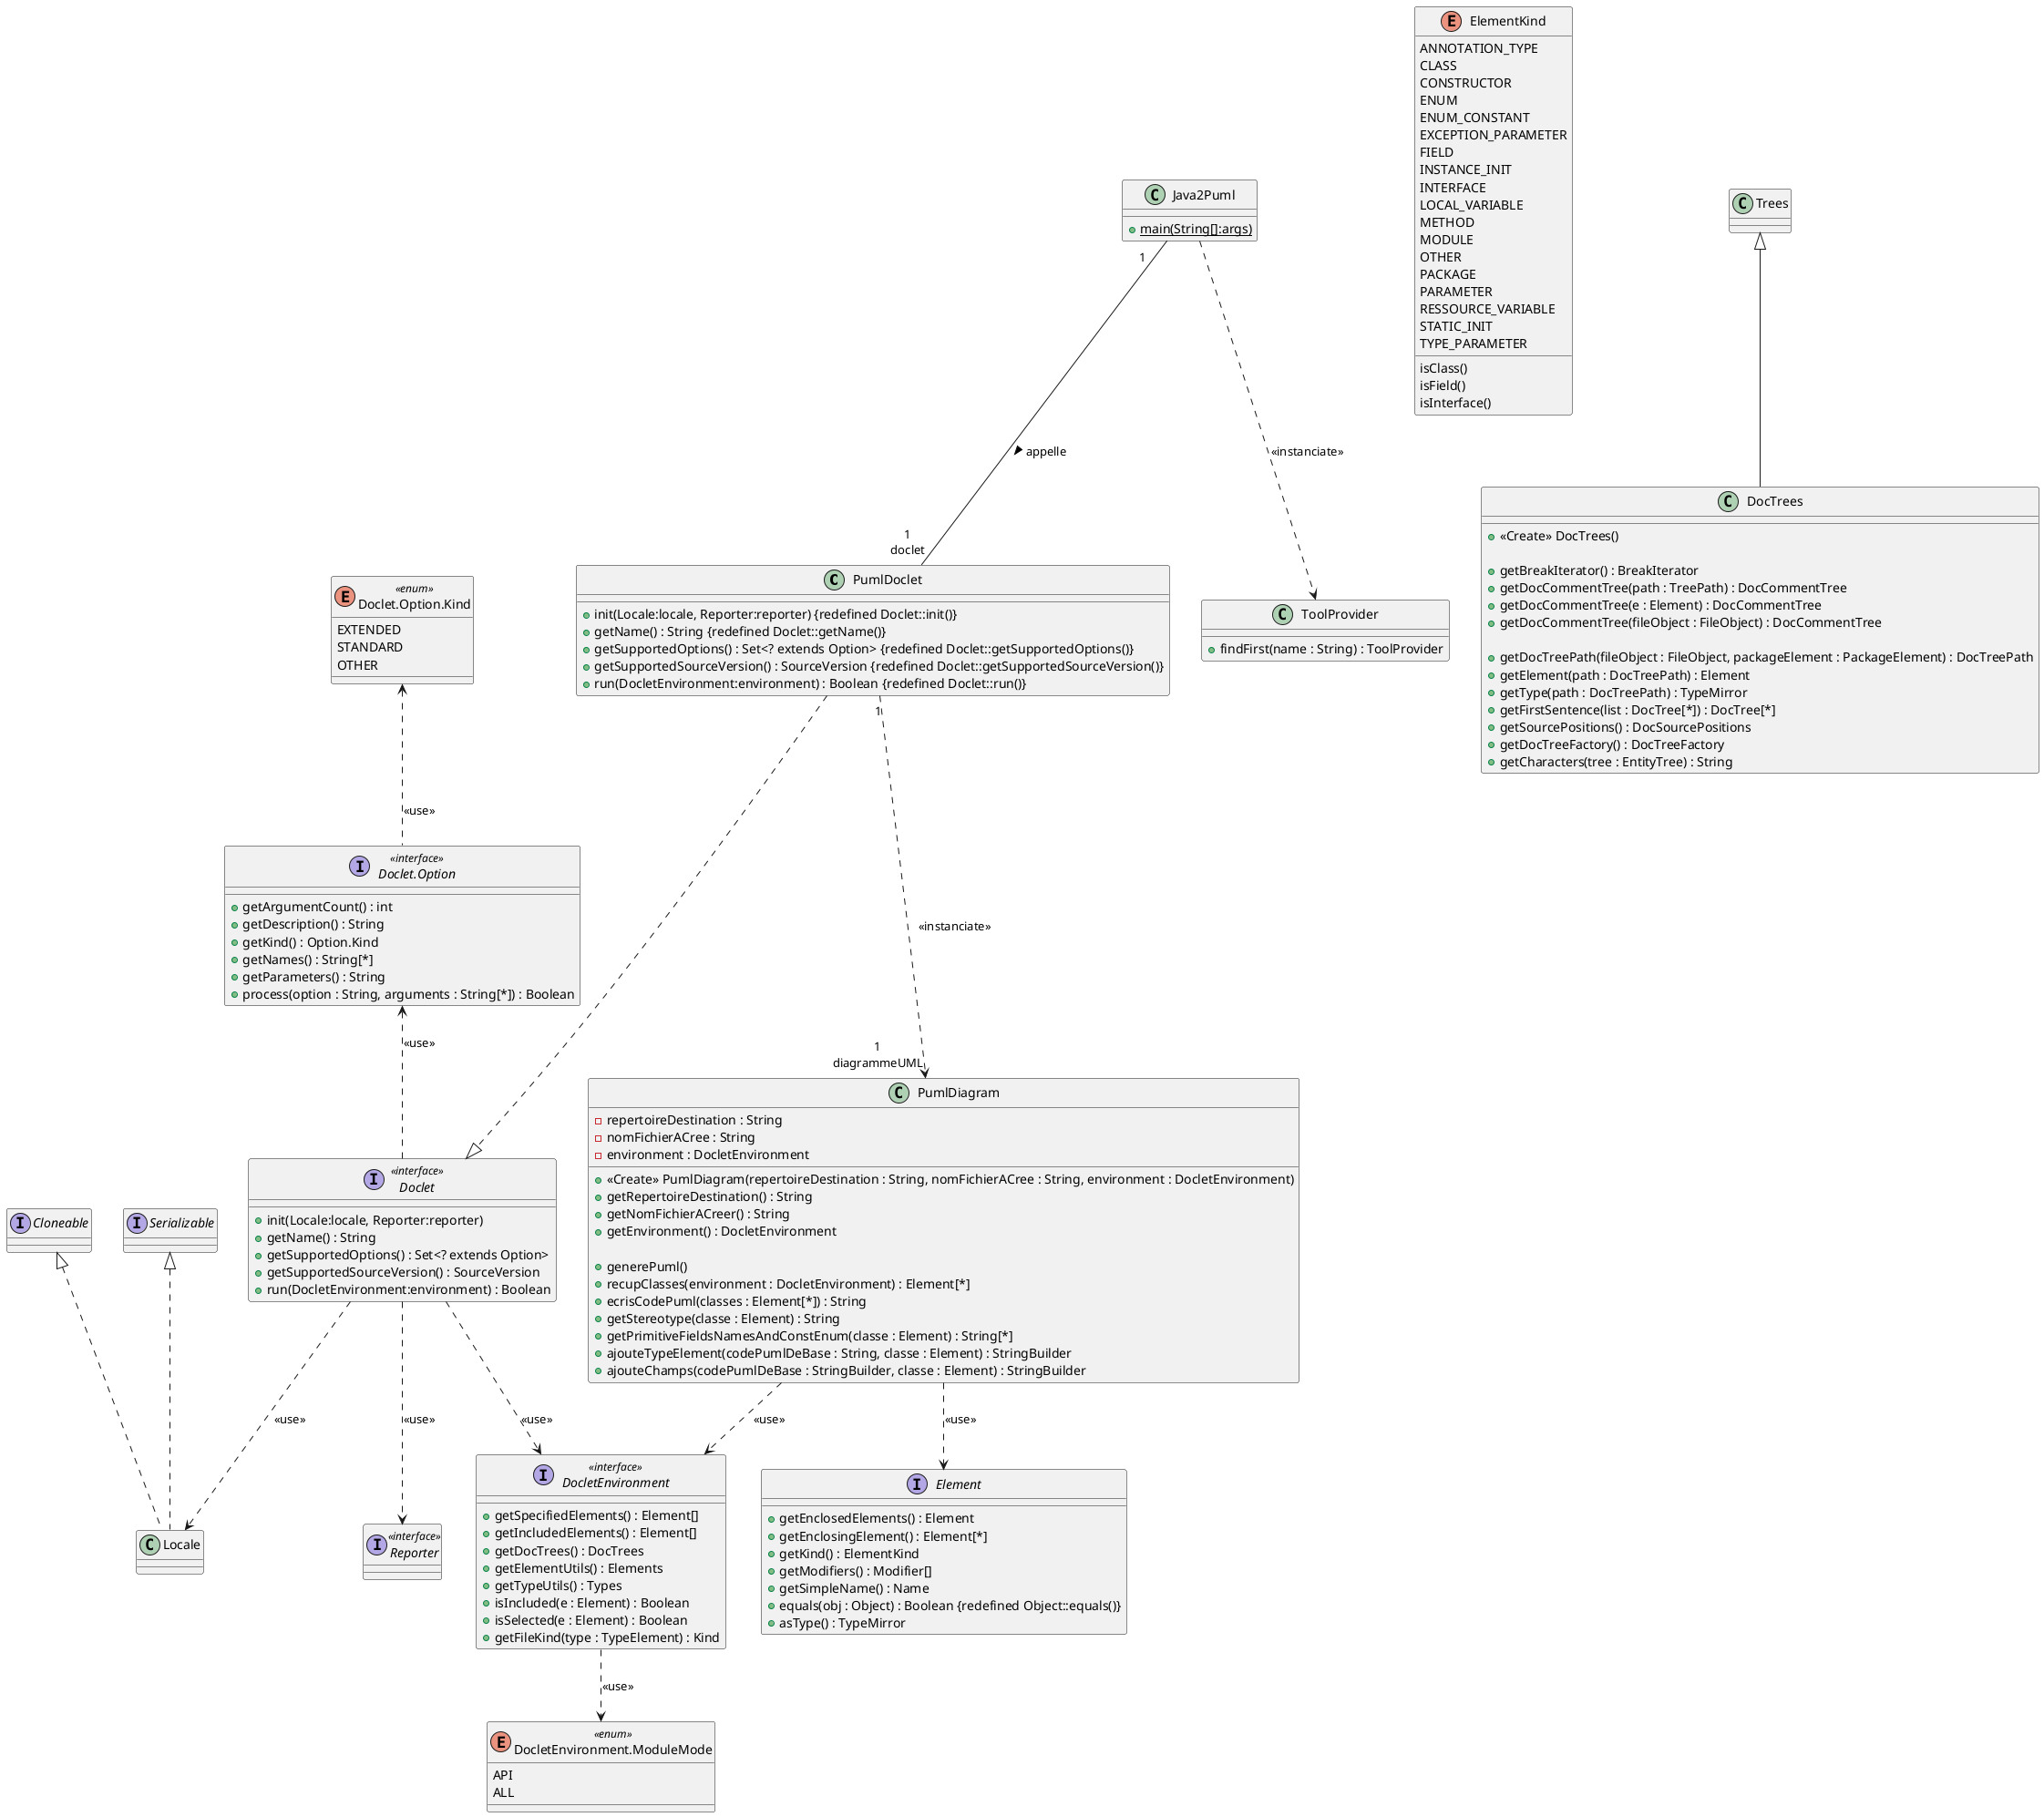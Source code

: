 @startuml
'https://plantuml.com/class-diagram

class PumlDoclet
{
    + init(Locale:locale, Reporter:reporter) {redefined Doclet::init()}
    + getName() : String {redefined Doclet::getName()}
    + getSupportedOptions() : Set<? extends Option> {redefined Doclet::getSupportedOptions()}
    + getSupportedSourceVersion() : SourceVersion {redefined Doclet::getSupportedSourceVersion()}
    + run(DocletEnvironment:environment) : Boolean {redefined Doclet::run()}
}
class ToolProvider
{
    + findFirst(name : String) : ToolProvider
}


class Java2Puml
{
    + {static} main(String[]:args)
}

class PumlDiagram
{
    - repertoireDestination : String
    - nomFichierACree : String
    - environment : DocletEnvironment

    + <<Create>> PumlDiagram(repertoireDestination : String, nomFichierACree : String, environment : DocletEnvironment)
    + getRepertoireDestination() : String
    + getNomFichierACreer() : String
    + getEnvironment() : DocletEnvironment

    + generePuml()
    + recupClasses(environment : DocletEnvironment) : Element[*]
    + ecrisCodePuml(classes : Element[*]) : String
    + getStereotype(classe : Element) : String
    + getPrimitiveFieldsNamesAndConstEnum(classe : Element) : String[*]
    + ajouteTypeElement(codePumlDeBase : String, classe : Element) : StringBuilder
    + ajouteChamps(codePumlDeBase : StringBuilder, classe : Element) : StringBuilder

}

interface Doclet <<interface>>
{
    + init(Locale:locale, Reporter:reporter)
    + getName() : String
    + getSupportedOptions() : Set<? extends Option>
    + getSupportedSourceVersion() : SourceVersion
    + run(DocletEnvironment:environment) : Boolean
}
interface "Doclet.Option" as docletOption <<interface>>
{
    + getArgumentCount() : int
    + getDescription() : String
    + getKind() : Option.Kind
    + getNames() : String[*]
    + getParameters() : String
    + process(option : String, arguments : String[*]) : Boolean
}

enum "Doclet.Option.Kind" as docletOptionKind <<enum>>
{
    EXTENDED
    STANDARD
    OTHER
}

interface DocletEnvironment <<interface>>
{
    + getSpecifiedElements() : Element[]
    + getIncludedElements() : Element[]
    + getDocTrees() : DocTrees
    + getElementUtils() : Elements
    + getTypeUtils() : Types
    + isIncluded(e : Element) : Boolean
    + isSelected(e : Element) : Boolean
    + getFileKind(type : TypeElement) : Kind
}
enum "DocletEnvironment.ModuleMode" as ModuleMode <<enum>>
{
    API
    ALL
}
DocletEnvironment ..> ModuleMode : <<use>>

interface Element
{
    + getEnclosedElements() : Element
    + getEnclosingElement() : Element[*]
    + getKind() : ElementKind
    + getModifiers() : Modifier[]
    + getSimpleName() : Name
    + equals(obj : Object) : Boolean {redefined Object::equals()}
    + asType() : TypeMirror
}

class Locale implements Cloneable, Serializable
interface Reporter <<interface>>
Doclet ..> Locale : <<use>>
Doclet ..> Reporter : <<use>>


Java2Puml ..> ToolProvider : <<instanciate>>

PumlDiagram ..> DocletEnvironment : <<use>>
Doclet ..> DocletEnvironment : <<use>>
docletOption <.. Doclet : <<use>>
docletOptionKind <.. docletOption : <<use>>

PumlDoclet ...|> Doclet
Java2Puml " 1\t" -- "1\ndoclet" PumlDoclet : appelle >
PumlDoclet  " 1" ...> "1\ndiagrammeUML" PumlDiagram : <<instanciate>>
PumlDiagram ..> Element : <<use>>


enum ElementKind
{
    ANNOTATION_TYPE
    CLASS
    CONSTRUCTOR
    ENUM
    ENUM_CONSTANT
    EXCEPTION_PARAMETER
    FIELD
    INSTANCE_INIT
    INTERFACE
    LOCAL_VARIABLE
    METHOD
    MODULE
    OTHER
    PACKAGE
    PARAMETER
    RESSOURCE_VARIABLE
    STATIC_INIT
    TYPE_PARAMETER
    isClass()
    isField()
    isInterface()
}

class DocTrees extends Trees
{
    + <<Create>> DocTrees()

    + getBreakIterator() : BreakIterator
    + getDocCommentTree(path : TreePath) : DocCommentTree
    + getDocCommentTree(e : Element) : DocCommentTree
    + getDocCommentTree(fileObject : FileObject) : DocCommentTree

    + getDocTreePath(fileObject : FileObject, packageElement : PackageElement) : DocTreePath
    + getElement(path : DocTreePath) : Element
    + getType(path : DocTreePath) : TypeMirror
    + getFirstSentence(list : DocTree[*]) : DocTree[*]
    + getSourcePositions() : DocSourcePositions
    + getDocTreeFactory() : DocTreeFactory
    + getCharacters(tree : EntityTree) : String
}

@enduml